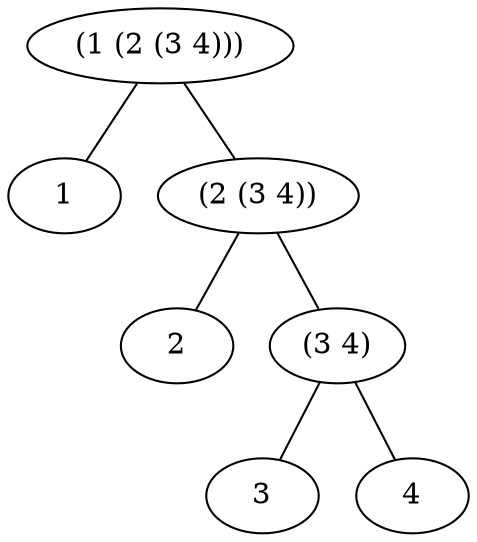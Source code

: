 graph {
    "(1 (2 (3 4)))" -- "1"
    "(1 (2 (3 4)))" -- "(2 (3 4))"
    "(2 (3 4))" -- "2"
    "(2 (3 4))" -- "(3 4)"
    "(3 4)" -- "3"
    "(3 4)" -- "4"
}